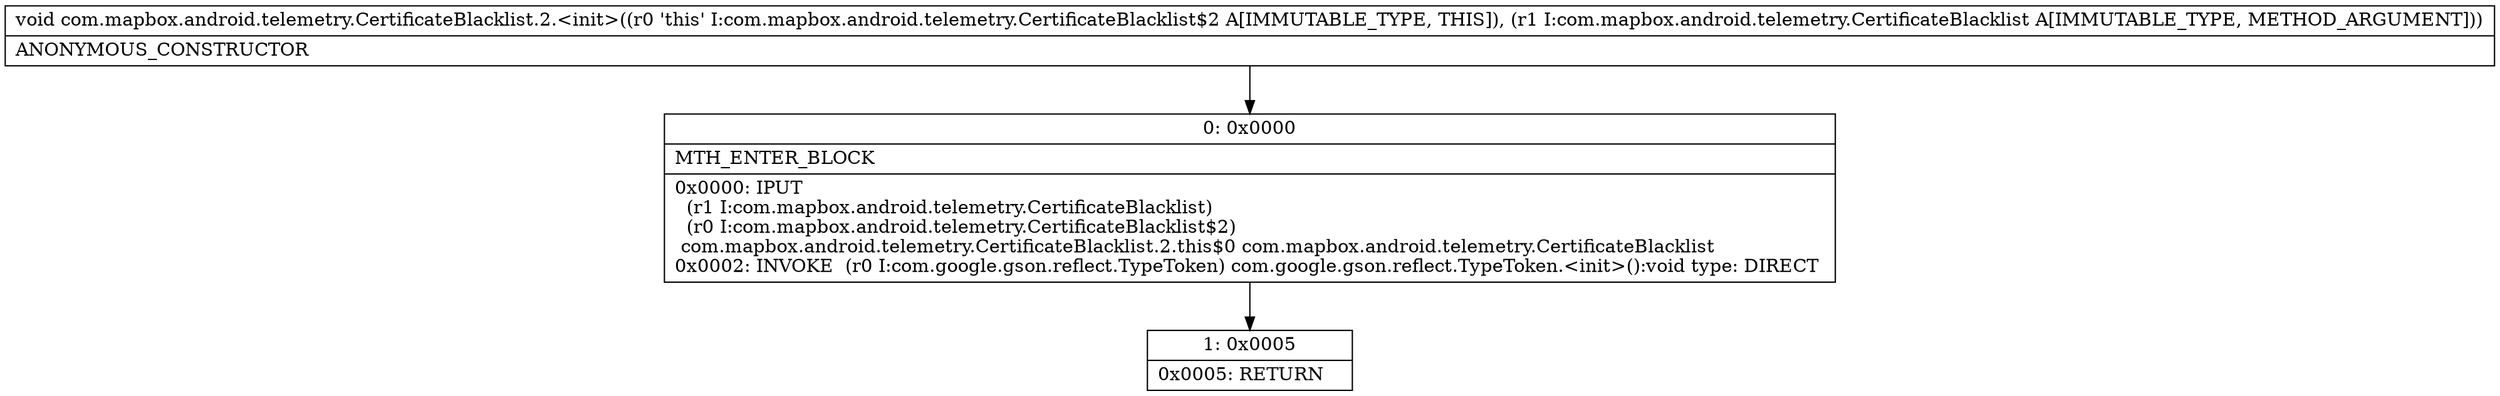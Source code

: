 digraph "CFG forcom.mapbox.android.telemetry.CertificateBlacklist.2.\<init\>(Lcom\/mapbox\/android\/telemetry\/CertificateBlacklist;)V" {
Node_0 [shape=record,label="{0\:\ 0x0000|MTH_ENTER_BLOCK\l|0x0000: IPUT  \l  (r1 I:com.mapbox.android.telemetry.CertificateBlacklist)\l  (r0 I:com.mapbox.android.telemetry.CertificateBlacklist$2)\l com.mapbox.android.telemetry.CertificateBlacklist.2.this$0 com.mapbox.android.telemetry.CertificateBlacklist \l0x0002: INVOKE  (r0 I:com.google.gson.reflect.TypeToken) com.google.gson.reflect.TypeToken.\<init\>():void type: DIRECT \l}"];
Node_1 [shape=record,label="{1\:\ 0x0005|0x0005: RETURN   \l}"];
MethodNode[shape=record,label="{void com.mapbox.android.telemetry.CertificateBlacklist.2.\<init\>((r0 'this' I:com.mapbox.android.telemetry.CertificateBlacklist$2 A[IMMUTABLE_TYPE, THIS]), (r1 I:com.mapbox.android.telemetry.CertificateBlacklist A[IMMUTABLE_TYPE, METHOD_ARGUMENT]))  | ANONYMOUS_CONSTRUCTOR\l}"];
MethodNode -> Node_0;
Node_0 -> Node_1;
}

